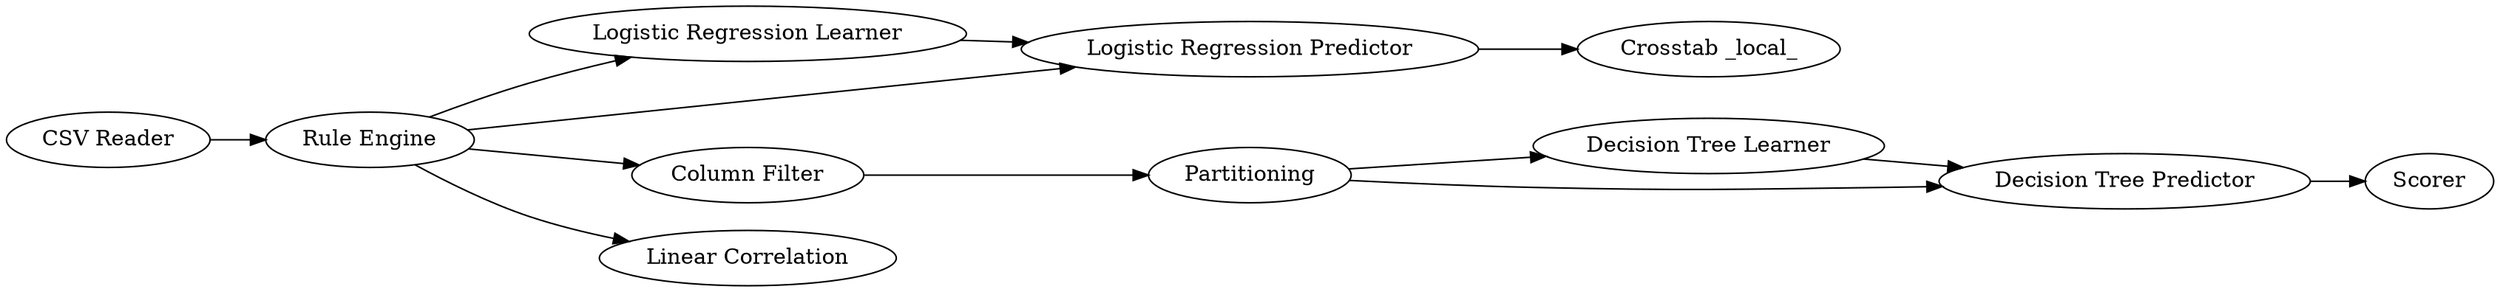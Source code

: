 digraph {
	"6437584431439060880_4" [label="Logistic Regression Learner"]
	"6437584431439060880_6" [label="Crosstab _local_"]
	"6437584431439060880_7" [label="Column Filter"]
	"6437584431439060880_8" [label=Partitioning]
	"6437584431439060880_9" [label="Decision Tree Learner"]
	"6437584431439060880_2" [label="Rule Engine"]
	"6437584431439060880_11" [label=Scorer]
	"6437584431439060880_10" [label="Decision Tree Predictor"]
	"6437584431439060880_5" [label="Logistic Regression Predictor"]
	"6437584431439060880_1" [label="CSV Reader"]
	"6437584431439060880_3" [label="Linear Correlation"]
	"6437584431439060880_2" -> "6437584431439060880_7"
	"6437584431439060880_5" -> "6437584431439060880_6"
	"6437584431439060880_10" -> "6437584431439060880_11"
	"6437584431439060880_2" -> "6437584431439060880_3"
	"6437584431439060880_7" -> "6437584431439060880_8"
	"6437584431439060880_1" -> "6437584431439060880_2"
	"6437584431439060880_9" -> "6437584431439060880_10"
	"6437584431439060880_2" -> "6437584431439060880_5"
	"6437584431439060880_2" -> "6437584431439060880_4"
	"6437584431439060880_4" -> "6437584431439060880_5"
	"6437584431439060880_8" -> "6437584431439060880_9"
	"6437584431439060880_8" -> "6437584431439060880_10"
	rankdir=LR
}
